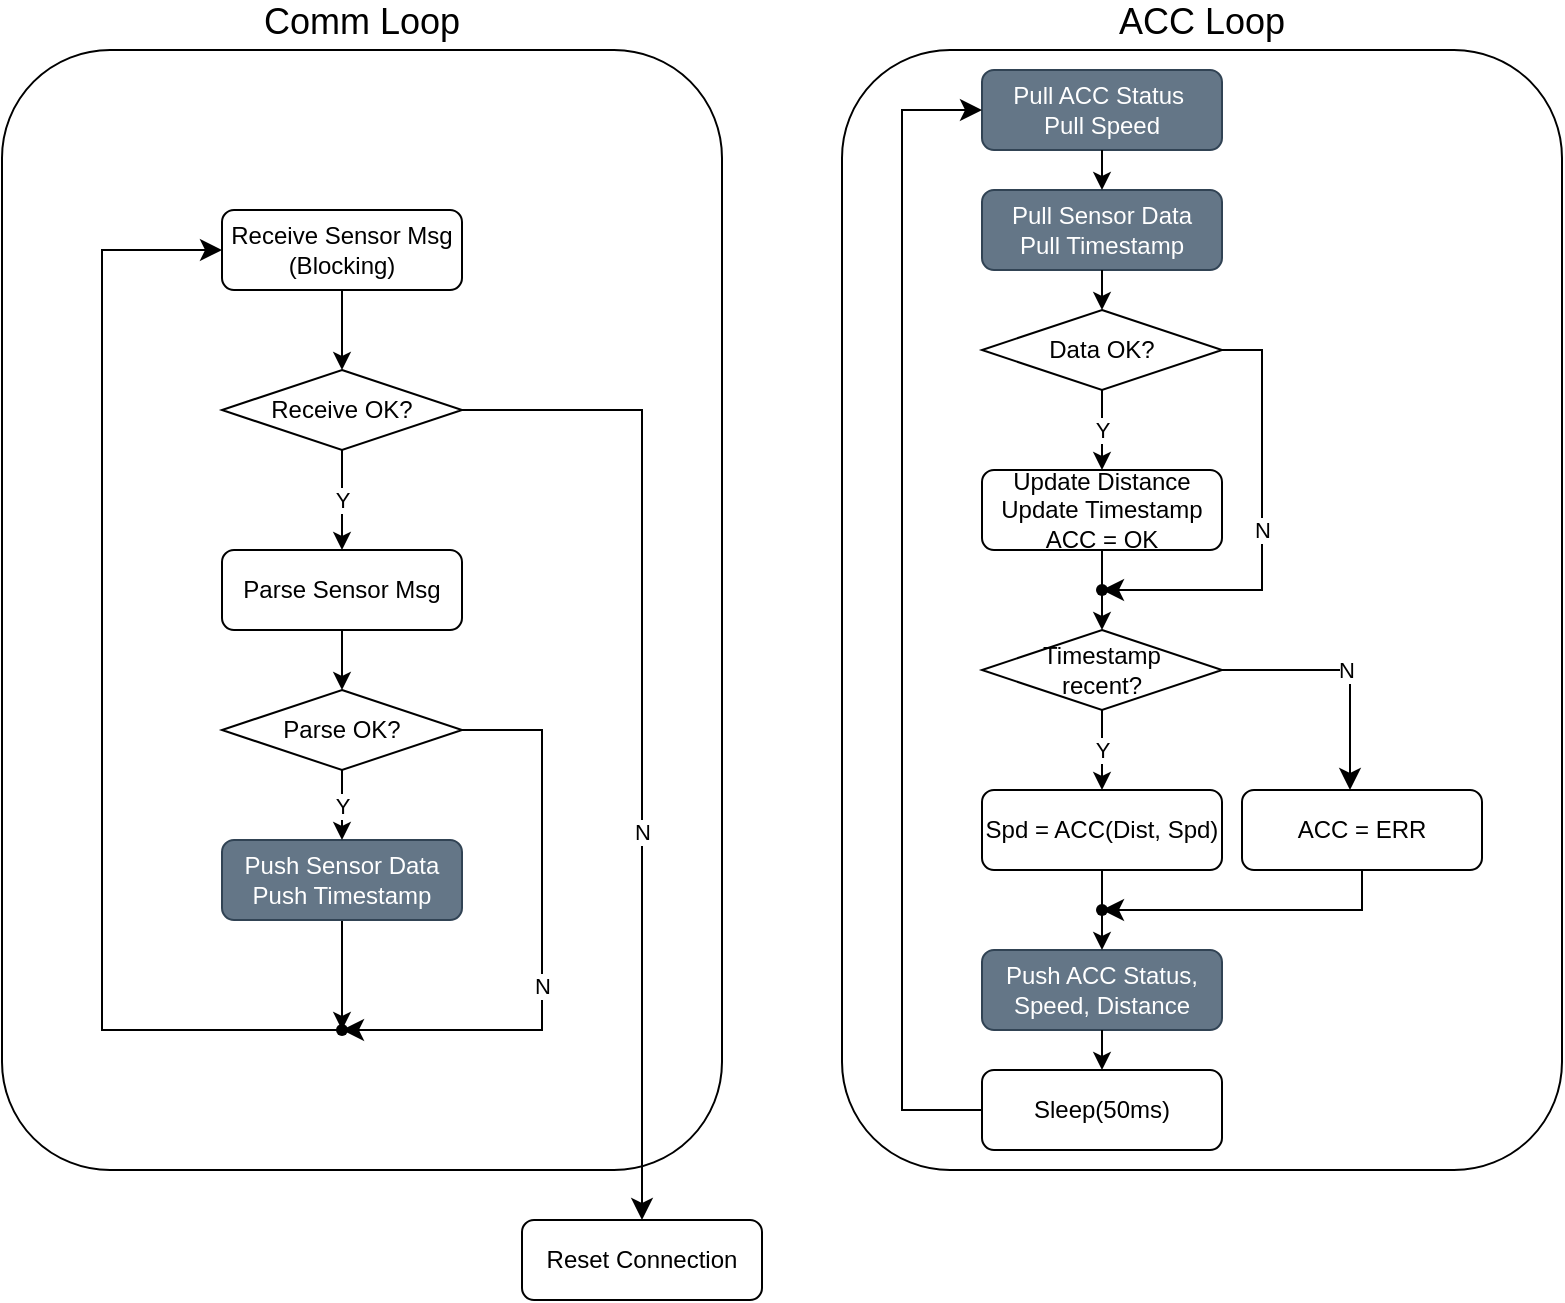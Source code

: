 <mxfile version="28.1.2">
  <diagram name="Page-1" id="aooEiAu2dfl19m0xiO69">
    <mxGraphModel dx="1614" dy="980" grid="1" gridSize="10" guides="1" tooltips="1" connect="1" arrows="1" fold="1" page="1" pageScale="1" pageWidth="850" pageHeight="1100" math="0" shadow="0">
      <root>
        <mxCell id="0" />
        <mxCell id="1" parent="0" />
        <mxCell id="sJgQpIho9xvy41IPUXsB-88" value="ACC Loop" style="rounded=1;whiteSpace=wrap;html=1;fontSize=18;labelPosition=center;verticalLabelPosition=top;align=center;verticalAlign=bottom;" parent="1" vertex="1">
          <mxGeometry x="460" y="40" width="360" height="560" as="geometry" />
        </mxCell>
        <mxCell id="sJgQpIho9xvy41IPUXsB-41" value="Comm Loop" style="rounded=1;whiteSpace=wrap;html=1;fontSize=18;labelPosition=center;verticalLabelPosition=top;align=center;verticalAlign=bottom;" parent="1" vertex="1">
          <mxGeometry x="40" y="40" width="360" height="560" as="geometry" />
        </mxCell>
        <mxCell id="sJgQpIho9xvy41IPUXsB-36" value="" style="endArrow=classic;html=1;rounded=0;exitX=0.5;exitY=1;exitDx=0;exitDy=0;entryX=0.45;entryY=0.2;entryDx=0;entryDy=0;entryPerimeter=0;" parent="1" source="sJgQpIho9xvy41IPUXsB-37" target="XHsgZzU0cJof8Pt1oQhv-2" edge="1">
          <mxGeometry width="50" height="50" relative="1" as="geometry">
            <mxPoint x="460" y="535" as="sourcePoint" />
            <mxPoint x="210" y="510" as="targetPoint" />
          </mxGeometry>
        </mxCell>
        <mxCell id="sJgQpIho9xvy41IPUXsB-35" value="Parse OK?" style="rhombus;whiteSpace=wrap;html=1;" parent="1" vertex="1">
          <mxGeometry x="150" y="360" width="120" height="40" as="geometry" />
        </mxCell>
        <mxCell id="sJgQpIho9xvy41IPUXsB-25" value="Reset Connection" style="rounded=1;whiteSpace=wrap;html=1;" parent="1" vertex="1">
          <mxGeometry x="300" y="625" width="120" height="40" as="geometry" />
        </mxCell>
        <mxCell id="sJgQpIho9xvy41IPUXsB-26" value="N" style="edgeStyle=elbowEdgeStyle;elbow=vertical;endArrow=classic;html=1;curved=0;rounded=0;endSize=8;startSize=8;exitX=1;exitY=0.5;exitDx=0;exitDy=0;" parent="1" source="sJgQpIho9xvy41IPUXsB-35" target="XHsgZzU0cJof8Pt1oQhv-2" edge="1">
          <mxGeometry x="0.294" y="-20" width="50" height="50" relative="1" as="geometry">
            <mxPoint x="340" y="835" as="sourcePoint" />
            <mxPoint x="270" y="530" as="targetPoint" />
            <Array as="points">
              <mxPoint x="310" y="460" />
            </Array>
            <mxPoint x="20" y="-20" as="offset" />
          </mxGeometry>
        </mxCell>
        <mxCell id="sJgQpIho9xvy41IPUXsB-19" value="Receive Sensor Msg&lt;div&gt;(Blocking)&lt;/div&gt;" style="rounded=1;whiteSpace=wrap;html=1;" parent="1" vertex="1">
          <mxGeometry x="150" y="120" width="120" height="40" as="geometry" />
        </mxCell>
        <mxCell id="sJgQpIho9xvy41IPUXsB-21" value="" style="endArrow=classic;html=1;rounded=0;exitX=0.5;exitY=1;exitDx=0;exitDy=0;" parent="1" source="sJgQpIho9xvy41IPUXsB-19" target="sJgQpIho9xvy41IPUXsB-32" edge="1">
          <mxGeometry width="50" height="50" relative="1" as="geometry">
            <mxPoint x="410" y="125" as="sourcePoint" />
            <mxPoint x="210" y="314" as="targetPoint" />
          </mxGeometry>
        </mxCell>
        <mxCell id="sJgQpIho9xvy41IPUXsB-23" value="Parse Sensor Msg" style="rounded=1;whiteSpace=wrap;html=1;" parent="1" vertex="1">
          <mxGeometry x="150" y="290" width="120" height="40" as="geometry" />
        </mxCell>
        <mxCell id="sJgQpIho9xvy41IPUXsB-28" value="" style="endArrow=classic;html=1;rounded=0;exitX=0.5;exitY=1;exitDx=0;exitDy=0;" parent="1" source="sJgQpIho9xvy41IPUXsB-23" target="sJgQpIho9xvy41IPUXsB-35" edge="1">
          <mxGeometry width="50" height="50" relative="1" as="geometry">
            <mxPoint x="660" y="435" as="sourcePoint" />
            <mxPoint x="660" y="475" as="targetPoint" />
          </mxGeometry>
        </mxCell>
        <mxCell id="sJgQpIho9xvy41IPUXsB-32" value="Receive OK?" style="rhombus;whiteSpace=wrap;html=1;" parent="1" vertex="1">
          <mxGeometry x="150" y="200" width="120" height="40" as="geometry" />
        </mxCell>
        <mxCell id="sJgQpIho9xvy41IPUXsB-34" value="Y" style="endArrow=classic;html=1;rounded=0;exitX=0.5;exitY=1;exitDx=0;exitDy=0;entryX=0.5;entryY=0;entryDx=0;entryDy=0;" parent="1" source="sJgQpIho9xvy41IPUXsB-32" target="sJgQpIho9xvy41IPUXsB-23" edge="1">
          <mxGeometry width="50" height="50" relative="1" as="geometry">
            <mxPoint x="260" y="240" as="sourcePoint" />
            <mxPoint x="260" y="315" as="targetPoint" />
          </mxGeometry>
        </mxCell>
        <mxCell id="sJgQpIho9xvy41IPUXsB-37" value="Push Sensor Data&lt;div&gt;Push Timestamp&lt;/div&gt;" style="rounded=1;whiteSpace=wrap;html=1;fillColor=#647687;fontColor=#ffffff;strokeColor=#314354;" parent="1" vertex="1">
          <mxGeometry x="150" y="435" width="120" height="40" as="geometry" />
        </mxCell>
        <mxCell id="sJgQpIho9xvy41IPUXsB-38" value="" style="edgeStyle=elbowEdgeStyle;elbow=vertical;endArrow=classic;html=1;curved=0;rounded=0;endSize=8;startSize=8;exitX=0.3;exitY=0.95;exitDx=0;exitDy=0;exitPerimeter=0;" parent="1" source="XHsgZzU0cJof8Pt1oQhv-2" target="sJgQpIho9xvy41IPUXsB-19" edge="1">
          <mxGeometry width="50" height="50" relative="1" as="geometry">
            <mxPoint x="150" y="530" as="sourcePoint" />
            <mxPoint x="150" y="95" as="targetPoint" />
            <Array as="points">
              <mxPoint x="90" y="295" />
            </Array>
          </mxGeometry>
        </mxCell>
        <mxCell id="sJgQpIho9xvy41IPUXsB-39" value="Y" style="endArrow=classic;html=1;rounded=0;entryX=0.5;entryY=0;entryDx=0;entryDy=0;exitX=0.5;exitY=1;exitDx=0;exitDy=0;" parent="1" source="sJgQpIho9xvy41IPUXsB-35" target="sJgQpIho9xvy41IPUXsB-37" edge="1">
          <mxGeometry width="50" height="50" relative="1" as="geometry">
            <mxPoint x="410" y="455" as="sourcePoint" />
            <mxPoint x="410" y="475" as="targetPoint" />
          </mxGeometry>
        </mxCell>
        <mxCell id="sJgQpIho9xvy41IPUXsB-43" value="N" style="edgeStyle=elbowEdgeStyle;elbow=vertical;endArrow=classic;html=1;curved=0;rounded=0;endSize=8;startSize=8;exitX=1;exitY=0.5;exitDx=0;exitDy=0;entryX=0.5;entryY=0;entryDx=0;entryDy=0;" parent="1" source="sJgQpIho9xvy41IPUXsB-32" target="sJgQpIho9xvy41IPUXsB-25" edge="1">
          <mxGeometry x="0.294" y="-20" width="50" height="50" relative="1" as="geometry">
            <mxPoint x="290" y="555" as="sourcePoint" />
            <mxPoint x="430" y="620" as="targetPoint" />
            <Array as="points">
              <mxPoint x="320" y="220" />
            </Array>
            <mxPoint x="20" y="-20" as="offset" />
          </mxGeometry>
        </mxCell>
        <mxCell id="XHsgZzU0cJof8Pt1oQhv-2" value="" style="shape=waypoint;sketch=0;fillStyle=solid;size=6;pointerEvents=1;points=[];fillColor=none;resizable=0;rotatable=0;perimeter=centerPerimeter;snapToPoint=1;" parent="1" vertex="1">
          <mxGeometry x="200" y="520" width="20" height="20" as="geometry" />
        </mxCell>
        <mxCell id="sJgQpIho9xvy41IPUXsB-53" value="Pull Sensor Data&lt;div&gt;Pull Timestamp&lt;/div&gt;" style="rounded=1;whiteSpace=wrap;html=1;fillColor=#647687;fontColor=#ffffff;strokeColor=#314354;" parent="1" vertex="1">
          <mxGeometry x="530" y="110" width="120" height="40" as="geometry" />
        </mxCell>
        <mxCell id="sJgQpIho9xvy41IPUXsB-54" value="Data&amp;nbsp;&lt;span style=&quot;background-color: transparent; color: light-dark(rgb(0, 0, 0), rgb(255, 255, 255));&quot;&gt;OK?&lt;/span&gt;" style="rhombus;whiteSpace=wrap;html=1;" parent="1" vertex="1">
          <mxGeometry x="530" y="170" width="120" height="40" as="geometry" />
        </mxCell>
        <mxCell id="sJgQpIho9xvy41IPUXsB-55" value="Timestamp&lt;div&gt;recent?&lt;/div&gt;" style="rhombus;whiteSpace=wrap;html=1;" parent="1" vertex="1">
          <mxGeometry x="530" y="330" width="120" height="40" as="geometry" />
        </mxCell>
        <mxCell id="sJgQpIho9xvy41IPUXsB-57" value="Update Distance&lt;div&gt;Update Timestamp&lt;/div&gt;&lt;div&gt;ACC = OK&lt;/div&gt;" style="rounded=1;whiteSpace=wrap;html=1;" parent="1" vertex="1">
          <mxGeometry x="530" y="250" width="120" height="40" as="geometry" />
        </mxCell>
        <mxCell id="sJgQpIho9xvy41IPUXsB-58" value="Y" style="endArrow=classic;html=1;rounded=0;entryX=0.5;entryY=0;entryDx=0;entryDy=0;exitX=0.5;exitY=1;exitDx=0;exitDy=0;" parent="1" source="sJgQpIho9xvy41IPUXsB-54" target="sJgQpIho9xvy41IPUXsB-57" edge="1">
          <mxGeometry width="50" height="50" relative="1" as="geometry">
            <mxPoint x="400" y="770" as="sourcePoint" />
            <mxPoint x="590" y="230" as="targetPoint" />
          </mxGeometry>
        </mxCell>
        <mxCell id="sJgQpIho9xvy41IPUXsB-60" value="Y" style="endArrow=classic;html=1;rounded=0;exitX=0.5;exitY=1;exitDx=0;exitDy=0;entryX=0.5;entryY=0;entryDx=0;entryDy=0;" parent="1" source="sJgQpIho9xvy41IPUXsB-55" target="sJgQpIho9xvy41IPUXsB-64" edge="1">
          <mxGeometry width="50" height="50" relative="1" as="geometry">
            <mxPoint x="690" y="330" as="sourcePoint" />
            <mxPoint x="590" y="409" as="targetPoint" />
          </mxGeometry>
        </mxCell>
        <mxCell id="sJgQpIho9xvy41IPUXsB-63" value="" style="endArrow=classic;html=1;rounded=0;exitX=0.5;exitY=1;exitDx=0;exitDy=0;" parent="1" source="sJgQpIho9xvy41IPUXsB-53" target="sJgQpIho9xvy41IPUXsB-54" edge="1">
          <mxGeometry width="50" height="50" relative="1" as="geometry">
            <mxPoint x="700" y="290" as="sourcePoint" />
            <mxPoint x="700" y="310" as="targetPoint" />
          </mxGeometry>
        </mxCell>
        <mxCell id="sJgQpIho9xvy41IPUXsB-64" value="Spd = ACC(Dist, Spd)" style="rounded=1;whiteSpace=wrap;html=1;" parent="1" vertex="1">
          <mxGeometry x="530" y="410" width="120" height="40" as="geometry" />
        </mxCell>
        <mxCell id="sJgQpIho9xvy41IPUXsB-67" value="N" style="edgeStyle=elbowEdgeStyle;elbow=vertical;endArrow=classic;html=1;curved=0;rounded=0;endSize=8;startSize=8;entryX=0.85;entryY=0.85;entryDx=0;entryDy=0;exitX=1;exitY=0.5;exitDx=0;exitDy=0;entryPerimeter=0;" parent="1" source="sJgQpIho9xvy41IPUXsB-54" target="XHsgZzU0cJof8Pt1oQhv-3" edge="1">
          <mxGeometry width="50" height="50" relative="1" as="geometry">
            <mxPoint x="610" y="700" as="sourcePoint" />
            <mxPoint x="720" y="230" as="targetPoint" />
            <Array as="points">
              <mxPoint x="670" y="190" />
            </Array>
          </mxGeometry>
        </mxCell>
        <mxCell id="sJgQpIho9xvy41IPUXsB-71" value="Pull ACC Status&amp;nbsp;&lt;div&gt;Pull Speed&lt;/div&gt;" style="rounded=1;whiteSpace=wrap;html=1;fillColor=#647687;fontColor=#ffffff;strokeColor=#314354;" parent="1" vertex="1">
          <mxGeometry x="530" y="50" width="120" height="40" as="geometry" />
        </mxCell>
        <mxCell id="sJgQpIho9xvy41IPUXsB-74" value="" style="endArrow=classic;html=1;rounded=0;exitDx=0;exitDy=0;entryX=0.5;entryY=0;entryDx=0;entryDy=0;" parent="1" source="XHsgZzU0cJof8Pt1oQhv-3" target="sJgQpIho9xvy41IPUXsB-55" edge="1">
          <mxGeometry width="50" height="50" relative="1" as="geometry">
            <mxPoint x="680" y="490" as="sourcePoint" />
            <mxPoint x="590" y="290" as="targetPoint" />
          </mxGeometry>
        </mxCell>
        <mxCell id="sJgQpIho9xvy41IPUXsB-77" value="ACC = ERR" style="rounded=1;whiteSpace=wrap;html=1;" parent="1" vertex="1">
          <mxGeometry x="660" y="410" width="120" height="40" as="geometry" />
        </mxCell>
        <mxCell id="sJgQpIho9xvy41IPUXsB-78" value="N" style="edgeStyle=elbowEdgeStyle;elbow=vertical;endArrow=classic;html=1;curved=0;rounded=0;endSize=8;startSize=8;entryX=0.45;entryY=0;entryDx=0;entryDy=0;exitX=1;exitY=0.5;exitDx=0;exitDy=0;entryPerimeter=0;" parent="1" source="sJgQpIho9xvy41IPUXsB-55" target="sJgQpIho9xvy41IPUXsB-77" edge="1">
          <mxGeometry width="50" height="50" relative="1" as="geometry">
            <mxPoint x="780" y="310" as="sourcePoint" />
            <mxPoint x="820" y="430" as="targetPoint" />
            <Array as="points">
              <mxPoint x="680" y="350" />
            </Array>
          </mxGeometry>
        </mxCell>
        <mxCell id="sJgQpIho9xvy41IPUXsB-79" value="Push ACC Status, Speed, Distance" style="rounded=1;whiteSpace=wrap;html=1;fillColor=#647687;fontColor=#ffffff;strokeColor=#314354;" parent="1" vertex="1">
          <mxGeometry x="530" y="490" width="120" height="40" as="geometry" />
        </mxCell>
        <mxCell id="sJgQpIho9xvy41IPUXsB-80" value="Sleep(50ms)" style="rounded=1;whiteSpace=wrap;html=1;" parent="1" vertex="1">
          <mxGeometry x="530" y="550" width="120" height="40" as="geometry" />
        </mxCell>
        <mxCell id="sJgQpIho9xvy41IPUXsB-82" value="" style="edgeStyle=elbowEdgeStyle;elbow=vertical;endArrow=classic;html=1;curved=0;rounded=0;endSize=8;startSize=8;entryX=0.65;entryY=0.75;entryDx=0;entryDy=0;exitX=0.5;exitY=1;exitDx=0;exitDy=0;entryPerimeter=0;" parent="1" source="sJgQpIho9xvy41IPUXsB-77" target="XHsgZzU0cJof8Pt1oQhv-6" edge="1">
          <mxGeometry width="50" height="50" relative="1" as="geometry">
            <mxPoint x="830" y="510" as="sourcePoint" />
            <mxPoint x="866" y="547" as="targetPoint" />
            <Array as="points">
              <mxPoint x="650" y="470" />
            </Array>
          </mxGeometry>
        </mxCell>
        <mxCell id="sJgQpIho9xvy41IPUXsB-83" value="" style="endArrow=classic;html=1;rounded=0;exitX=0.5;exitY=1;exitDx=0;exitDy=0;" parent="1" source="sJgQpIho9xvy41IPUXsB-71" target="sJgQpIho9xvy41IPUXsB-53" edge="1">
          <mxGeometry width="50" height="50" relative="1" as="geometry">
            <mxPoint x="810" y="200" as="sourcePoint" />
            <mxPoint x="810" y="220" as="targetPoint" />
          </mxGeometry>
        </mxCell>
        <mxCell id="sJgQpIho9xvy41IPUXsB-85" value="" style="endArrow=classic;html=1;rounded=0;exitX=0.5;exitY=1;exitDx=0;exitDy=0;entryX=0.5;entryY=0;entryDx=0;entryDy=0;" parent="1" source="sJgQpIho9xvy41IPUXsB-79" target="sJgQpIho9xvy41IPUXsB-80" edge="1">
          <mxGeometry width="50" height="50" relative="1" as="geometry">
            <mxPoint x="690" y="180" as="sourcePoint" />
            <mxPoint x="690" y="200" as="targetPoint" />
          </mxGeometry>
        </mxCell>
        <mxCell id="sJgQpIho9xvy41IPUXsB-86" value="" style="edgeStyle=elbowEdgeStyle;elbow=vertical;endArrow=classic;html=1;curved=0;rounded=0;endSize=8;startSize=8;entryX=0;entryY=0.5;entryDx=0;entryDy=0;exitX=0;exitY=0.5;exitDx=0;exitDy=0;" parent="1" source="sJgQpIho9xvy41IPUXsB-80" target="sJgQpIho9xvy41IPUXsB-71" edge="1">
          <mxGeometry width="50" height="50" relative="1" as="geometry">
            <mxPoint x="831" y="520" as="sourcePoint" />
            <mxPoint x="780" y="559" as="targetPoint" />
            <Array as="points">
              <mxPoint x="490" y="330" />
            </Array>
          </mxGeometry>
        </mxCell>
        <mxCell id="XHsgZzU0cJof8Pt1oQhv-3" value="" style="shape=waypoint;sketch=0;fillStyle=solid;size=6;pointerEvents=1;points=[];fillColor=none;resizable=0;rotatable=0;perimeter=centerPerimeter;snapToPoint=1;" parent="1" vertex="1">
          <mxGeometry x="580" y="300" width="20" height="20" as="geometry" />
        </mxCell>
        <mxCell id="XHsgZzU0cJof8Pt1oQhv-5" value="" style="endArrow=none;html=1;rounded=0;entryX=0.5;entryY=1;entryDx=0;entryDy=0;exitX=0.95;exitY=0.65;exitDx=0;exitDy=0;exitPerimeter=0;" parent="1" source="XHsgZzU0cJof8Pt1oQhv-3" target="sJgQpIho9xvy41IPUXsB-57" edge="1">
          <mxGeometry width="50" height="50" relative="1" as="geometry">
            <mxPoint x="400" y="530" as="sourcePoint" />
            <mxPoint x="450" y="480" as="targetPoint" />
          </mxGeometry>
        </mxCell>
        <mxCell id="XHsgZzU0cJof8Pt1oQhv-6" value="" style="shape=waypoint;sketch=0;fillStyle=solid;size=6;pointerEvents=1;points=[];fillColor=none;resizable=0;rotatable=0;perimeter=centerPerimeter;snapToPoint=1;" parent="1" vertex="1">
          <mxGeometry x="580" y="460" width="20" height="20" as="geometry" />
        </mxCell>
        <mxCell id="XHsgZzU0cJof8Pt1oQhv-7" value="" style="endArrow=none;html=1;rounded=0;entryX=0.5;entryY=1;entryDx=0;entryDy=0;exitX=0.95;exitY=0.85;exitDx=0;exitDy=0;exitPerimeter=0;" parent="1" source="XHsgZzU0cJof8Pt1oQhv-6" target="sJgQpIho9xvy41IPUXsB-64" edge="1">
          <mxGeometry width="50" height="50" relative="1" as="geometry">
            <mxPoint x="700" y="380" as="sourcePoint" />
            <mxPoint x="700" y="360" as="targetPoint" />
          </mxGeometry>
        </mxCell>
        <mxCell id="XHsgZzU0cJof8Pt1oQhv-8" value="" style="endArrow=classic;html=1;rounded=0;exitX=0.75;exitY=0.85;exitDx=0;exitDy=0;entryX=0.5;entryY=0;entryDx=0;entryDy=0;exitPerimeter=0;" parent="1" source="XHsgZzU0cJof8Pt1oQhv-6" target="sJgQpIho9xvy41IPUXsB-79" edge="1">
          <mxGeometry width="50" height="50" relative="1" as="geometry">
            <mxPoint x="660" y="420" as="sourcePoint" />
            <mxPoint x="660" y="460" as="targetPoint" />
          </mxGeometry>
        </mxCell>
      </root>
    </mxGraphModel>
  </diagram>
</mxfile>
